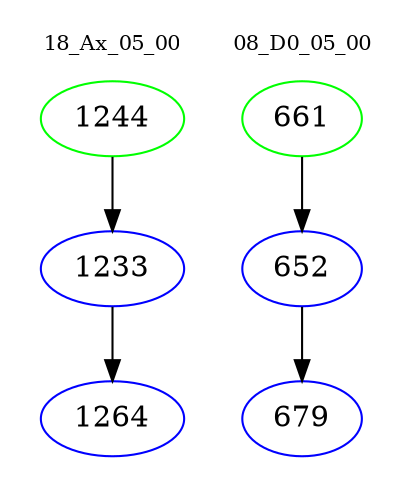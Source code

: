 digraph{
subgraph cluster_0 {
color = white
label = "18_Ax_05_00";
fontsize=10;
T0_1244 [label="1244", color="green"]
T0_1244 -> T0_1233 [color="black"]
T0_1233 [label="1233", color="blue"]
T0_1233 -> T0_1264 [color="black"]
T0_1264 [label="1264", color="blue"]
}
subgraph cluster_1 {
color = white
label = "08_D0_05_00";
fontsize=10;
T1_661 [label="661", color="green"]
T1_661 -> T1_652 [color="black"]
T1_652 [label="652", color="blue"]
T1_652 -> T1_679 [color="black"]
T1_679 [label="679", color="blue"]
}
}
